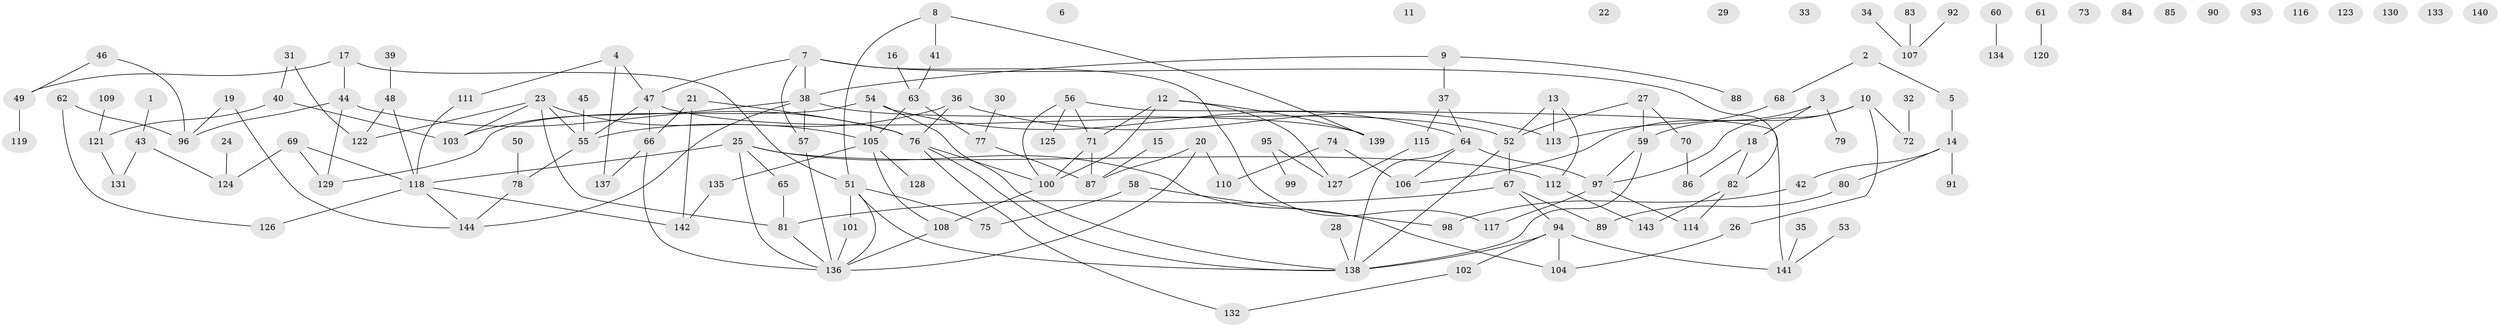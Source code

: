// Generated by graph-tools (version 1.1) at 2025/49/03/09/25 03:49:11]
// undirected, 144 vertices, 181 edges
graph export_dot {
graph [start="1"]
  node [color=gray90,style=filled];
  1;
  2;
  3;
  4;
  5;
  6;
  7;
  8;
  9;
  10;
  11;
  12;
  13;
  14;
  15;
  16;
  17;
  18;
  19;
  20;
  21;
  22;
  23;
  24;
  25;
  26;
  27;
  28;
  29;
  30;
  31;
  32;
  33;
  34;
  35;
  36;
  37;
  38;
  39;
  40;
  41;
  42;
  43;
  44;
  45;
  46;
  47;
  48;
  49;
  50;
  51;
  52;
  53;
  54;
  55;
  56;
  57;
  58;
  59;
  60;
  61;
  62;
  63;
  64;
  65;
  66;
  67;
  68;
  69;
  70;
  71;
  72;
  73;
  74;
  75;
  76;
  77;
  78;
  79;
  80;
  81;
  82;
  83;
  84;
  85;
  86;
  87;
  88;
  89;
  90;
  91;
  92;
  93;
  94;
  95;
  96;
  97;
  98;
  99;
  100;
  101;
  102;
  103;
  104;
  105;
  106;
  107;
  108;
  109;
  110;
  111;
  112;
  113;
  114;
  115;
  116;
  117;
  118;
  119;
  120;
  121;
  122;
  123;
  124;
  125;
  126;
  127;
  128;
  129;
  130;
  131;
  132;
  133;
  134;
  135;
  136;
  137;
  138;
  139;
  140;
  141;
  142;
  143;
  144;
  1 -- 43;
  2 -- 5;
  2 -- 68;
  3 -- 18;
  3 -- 79;
  3 -- 106;
  4 -- 47;
  4 -- 111;
  4 -- 137;
  5 -- 14;
  7 -- 38;
  7 -- 47;
  7 -- 57;
  7 -- 82;
  7 -- 117;
  8 -- 41;
  8 -- 51;
  8 -- 139;
  9 -- 37;
  9 -- 38;
  9 -- 88;
  10 -- 26;
  10 -- 59;
  10 -- 72;
  10 -- 97;
  12 -- 71;
  12 -- 100;
  12 -- 127;
  12 -- 139;
  13 -- 52;
  13 -- 112;
  13 -- 113;
  14 -- 42;
  14 -- 80;
  14 -- 91;
  15 -- 87;
  16 -- 63;
  17 -- 44;
  17 -- 49;
  17 -- 51;
  18 -- 82;
  18 -- 86;
  19 -- 96;
  19 -- 144;
  20 -- 87;
  20 -- 110;
  20 -- 136;
  21 -- 66;
  21 -- 76;
  21 -- 142;
  23 -- 55;
  23 -- 81;
  23 -- 103;
  23 -- 105;
  23 -- 122;
  24 -- 124;
  25 -- 65;
  25 -- 104;
  25 -- 112;
  25 -- 118;
  25 -- 136;
  26 -- 104;
  27 -- 52;
  27 -- 59;
  27 -- 70;
  28 -- 138;
  30 -- 77;
  31 -- 40;
  31 -- 122;
  32 -- 72;
  34 -- 107;
  35 -- 141;
  36 -- 55;
  36 -- 76;
  36 -- 113;
  37 -- 64;
  37 -- 115;
  38 -- 57;
  38 -- 103;
  38 -- 139;
  38 -- 144;
  39 -- 48;
  40 -- 103;
  40 -- 121;
  41 -- 63;
  42 -- 98;
  43 -- 124;
  43 -- 131;
  44 -- 76;
  44 -- 96;
  44 -- 129;
  45 -- 55;
  46 -- 49;
  46 -- 96;
  47 -- 52;
  47 -- 55;
  47 -- 66;
  48 -- 118;
  48 -- 122;
  49 -- 119;
  50 -- 78;
  51 -- 75;
  51 -- 101;
  51 -- 136;
  51 -- 138;
  52 -- 67;
  52 -- 138;
  53 -- 141;
  54 -- 64;
  54 -- 105;
  54 -- 129;
  54 -- 138;
  55 -- 78;
  56 -- 71;
  56 -- 100;
  56 -- 125;
  56 -- 141;
  57 -- 136;
  58 -- 75;
  58 -- 98;
  59 -- 97;
  59 -- 138;
  60 -- 134;
  61 -- 120;
  62 -- 96;
  62 -- 126;
  63 -- 77;
  63 -- 105;
  64 -- 97;
  64 -- 106;
  64 -- 138;
  65 -- 81;
  66 -- 136;
  66 -- 137;
  67 -- 81;
  67 -- 89;
  67 -- 94;
  68 -- 113;
  69 -- 118;
  69 -- 124;
  69 -- 129;
  70 -- 86;
  71 -- 87;
  71 -- 100;
  74 -- 106;
  74 -- 110;
  76 -- 100;
  76 -- 132;
  76 -- 138;
  77 -- 87;
  78 -- 144;
  80 -- 89;
  81 -- 136;
  82 -- 114;
  82 -- 143;
  83 -- 107;
  92 -- 107;
  94 -- 102;
  94 -- 104;
  94 -- 138;
  94 -- 141;
  95 -- 99;
  95 -- 127;
  97 -- 114;
  97 -- 117;
  100 -- 108;
  101 -- 136;
  102 -- 132;
  105 -- 108;
  105 -- 128;
  105 -- 135;
  108 -- 136;
  109 -- 121;
  111 -- 118;
  112 -- 143;
  115 -- 127;
  118 -- 126;
  118 -- 142;
  118 -- 144;
  121 -- 131;
  135 -- 142;
}
